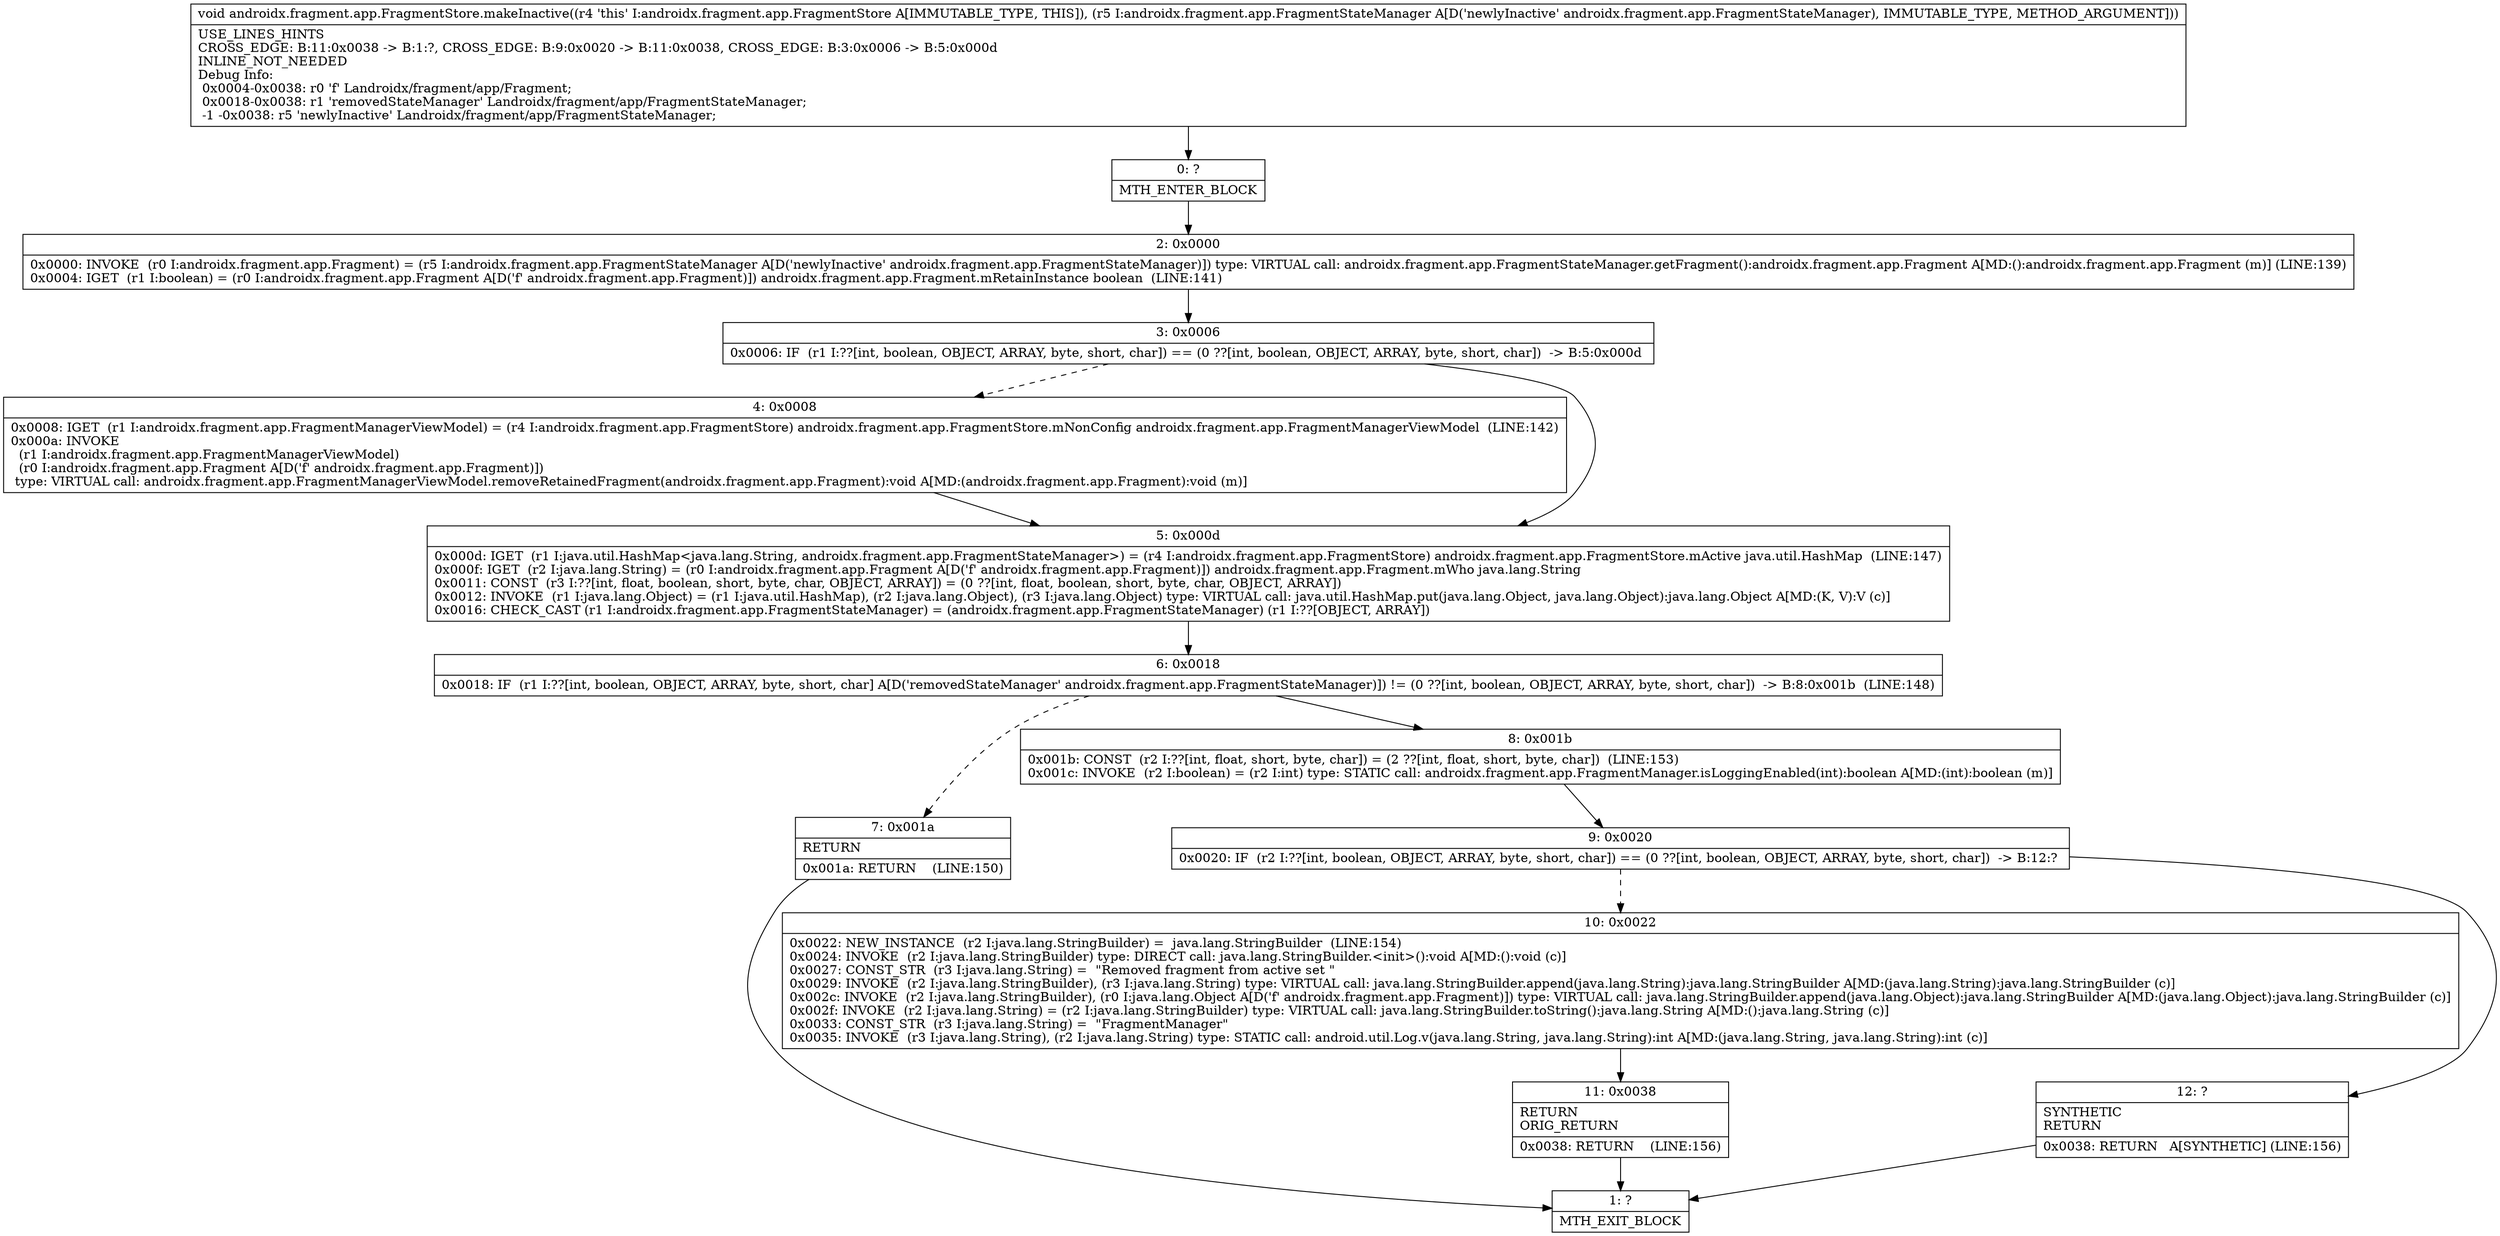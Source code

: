 digraph "CFG forandroidx.fragment.app.FragmentStore.makeInactive(Landroidx\/fragment\/app\/FragmentStateManager;)V" {
Node_0 [shape=record,label="{0\:\ ?|MTH_ENTER_BLOCK\l}"];
Node_2 [shape=record,label="{2\:\ 0x0000|0x0000: INVOKE  (r0 I:androidx.fragment.app.Fragment) = (r5 I:androidx.fragment.app.FragmentStateManager A[D('newlyInactive' androidx.fragment.app.FragmentStateManager)]) type: VIRTUAL call: androidx.fragment.app.FragmentStateManager.getFragment():androidx.fragment.app.Fragment A[MD:():androidx.fragment.app.Fragment (m)] (LINE:139)\l0x0004: IGET  (r1 I:boolean) = (r0 I:androidx.fragment.app.Fragment A[D('f' androidx.fragment.app.Fragment)]) androidx.fragment.app.Fragment.mRetainInstance boolean  (LINE:141)\l}"];
Node_3 [shape=record,label="{3\:\ 0x0006|0x0006: IF  (r1 I:??[int, boolean, OBJECT, ARRAY, byte, short, char]) == (0 ??[int, boolean, OBJECT, ARRAY, byte, short, char])  \-\> B:5:0x000d \l}"];
Node_4 [shape=record,label="{4\:\ 0x0008|0x0008: IGET  (r1 I:androidx.fragment.app.FragmentManagerViewModel) = (r4 I:androidx.fragment.app.FragmentStore) androidx.fragment.app.FragmentStore.mNonConfig androidx.fragment.app.FragmentManagerViewModel  (LINE:142)\l0x000a: INVOKE  \l  (r1 I:androidx.fragment.app.FragmentManagerViewModel)\l  (r0 I:androidx.fragment.app.Fragment A[D('f' androidx.fragment.app.Fragment)])\l type: VIRTUAL call: androidx.fragment.app.FragmentManagerViewModel.removeRetainedFragment(androidx.fragment.app.Fragment):void A[MD:(androidx.fragment.app.Fragment):void (m)]\l}"];
Node_5 [shape=record,label="{5\:\ 0x000d|0x000d: IGET  (r1 I:java.util.HashMap\<java.lang.String, androidx.fragment.app.FragmentStateManager\>) = (r4 I:androidx.fragment.app.FragmentStore) androidx.fragment.app.FragmentStore.mActive java.util.HashMap  (LINE:147)\l0x000f: IGET  (r2 I:java.lang.String) = (r0 I:androidx.fragment.app.Fragment A[D('f' androidx.fragment.app.Fragment)]) androidx.fragment.app.Fragment.mWho java.lang.String \l0x0011: CONST  (r3 I:??[int, float, boolean, short, byte, char, OBJECT, ARRAY]) = (0 ??[int, float, boolean, short, byte, char, OBJECT, ARRAY]) \l0x0012: INVOKE  (r1 I:java.lang.Object) = (r1 I:java.util.HashMap), (r2 I:java.lang.Object), (r3 I:java.lang.Object) type: VIRTUAL call: java.util.HashMap.put(java.lang.Object, java.lang.Object):java.lang.Object A[MD:(K, V):V (c)]\l0x0016: CHECK_CAST (r1 I:androidx.fragment.app.FragmentStateManager) = (androidx.fragment.app.FragmentStateManager) (r1 I:??[OBJECT, ARRAY]) \l}"];
Node_6 [shape=record,label="{6\:\ 0x0018|0x0018: IF  (r1 I:??[int, boolean, OBJECT, ARRAY, byte, short, char] A[D('removedStateManager' androidx.fragment.app.FragmentStateManager)]) != (0 ??[int, boolean, OBJECT, ARRAY, byte, short, char])  \-\> B:8:0x001b  (LINE:148)\l}"];
Node_7 [shape=record,label="{7\:\ 0x001a|RETURN\l|0x001a: RETURN    (LINE:150)\l}"];
Node_1 [shape=record,label="{1\:\ ?|MTH_EXIT_BLOCK\l}"];
Node_8 [shape=record,label="{8\:\ 0x001b|0x001b: CONST  (r2 I:??[int, float, short, byte, char]) = (2 ??[int, float, short, byte, char])  (LINE:153)\l0x001c: INVOKE  (r2 I:boolean) = (r2 I:int) type: STATIC call: androidx.fragment.app.FragmentManager.isLoggingEnabled(int):boolean A[MD:(int):boolean (m)]\l}"];
Node_9 [shape=record,label="{9\:\ 0x0020|0x0020: IF  (r2 I:??[int, boolean, OBJECT, ARRAY, byte, short, char]) == (0 ??[int, boolean, OBJECT, ARRAY, byte, short, char])  \-\> B:12:? \l}"];
Node_10 [shape=record,label="{10\:\ 0x0022|0x0022: NEW_INSTANCE  (r2 I:java.lang.StringBuilder) =  java.lang.StringBuilder  (LINE:154)\l0x0024: INVOKE  (r2 I:java.lang.StringBuilder) type: DIRECT call: java.lang.StringBuilder.\<init\>():void A[MD:():void (c)]\l0x0027: CONST_STR  (r3 I:java.lang.String) =  \"Removed fragment from active set \" \l0x0029: INVOKE  (r2 I:java.lang.StringBuilder), (r3 I:java.lang.String) type: VIRTUAL call: java.lang.StringBuilder.append(java.lang.String):java.lang.StringBuilder A[MD:(java.lang.String):java.lang.StringBuilder (c)]\l0x002c: INVOKE  (r2 I:java.lang.StringBuilder), (r0 I:java.lang.Object A[D('f' androidx.fragment.app.Fragment)]) type: VIRTUAL call: java.lang.StringBuilder.append(java.lang.Object):java.lang.StringBuilder A[MD:(java.lang.Object):java.lang.StringBuilder (c)]\l0x002f: INVOKE  (r2 I:java.lang.String) = (r2 I:java.lang.StringBuilder) type: VIRTUAL call: java.lang.StringBuilder.toString():java.lang.String A[MD:():java.lang.String (c)]\l0x0033: CONST_STR  (r3 I:java.lang.String) =  \"FragmentManager\" \l0x0035: INVOKE  (r3 I:java.lang.String), (r2 I:java.lang.String) type: STATIC call: android.util.Log.v(java.lang.String, java.lang.String):int A[MD:(java.lang.String, java.lang.String):int (c)]\l}"];
Node_11 [shape=record,label="{11\:\ 0x0038|RETURN\lORIG_RETURN\l|0x0038: RETURN    (LINE:156)\l}"];
Node_12 [shape=record,label="{12\:\ ?|SYNTHETIC\lRETURN\l|0x0038: RETURN   A[SYNTHETIC] (LINE:156)\l}"];
MethodNode[shape=record,label="{void androidx.fragment.app.FragmentStore.makeInactive((r4 'this' I:androidx.fragment.app.FragmentStore A[IMMUTABLE_TYPE, THIS]), (r5 I:androidx.fragment.app.FragmentStateManager A[D('newlyInactive' androidx.fragment.app.FragmentStateManager), IMMUTABLE_TYPE, METHOD_ARGUMENT]))  | USE_LINES_HINTS\lCROSS_EDGE: B:11:0x0038 \-\> B:1:?, CROSS_EDGE: B:9:0x0020 \-\> B:11:0x0038, CROSS_EDGE: B:3:0x0006 \-\> B:5:0x000d\lINLINE_NOT_NEEDED\lDebug Info:\l  0x0004\-0x0038: r0 'f' Landroidx\/fragment\/app\/Fragment;\l  0x0018\-0x0038: r1 'removedStateManager' Landroidx\/fragment\/app\/FragmentStateManager;\l  \-1 \-0x0038: r5 'newlyInactive' Landroidx\/fragment\/app\/FragmentStateManager;\l}"];
MethodNode -> Node_0;Node_0 -> Node_2;
Node_2 -> Node_3;
Node_3 -> Node_4[style=dashed];
Node_3 -> Node_5;
Node_4 -> Node_5;
Node_5 -> Node_6;
Node_6 -> Node_7[style=dashed];
Node_6 -> Node_8;
Node_7 -> Node_1;
Node_8 -> Node_9;
Node_9 -> Node_10[style=dashed];
Node_9 -> Node_12;
Node_10 -> Node_11;
Node_11 -> Node_1;
Node_12 -> Node_1;
}

